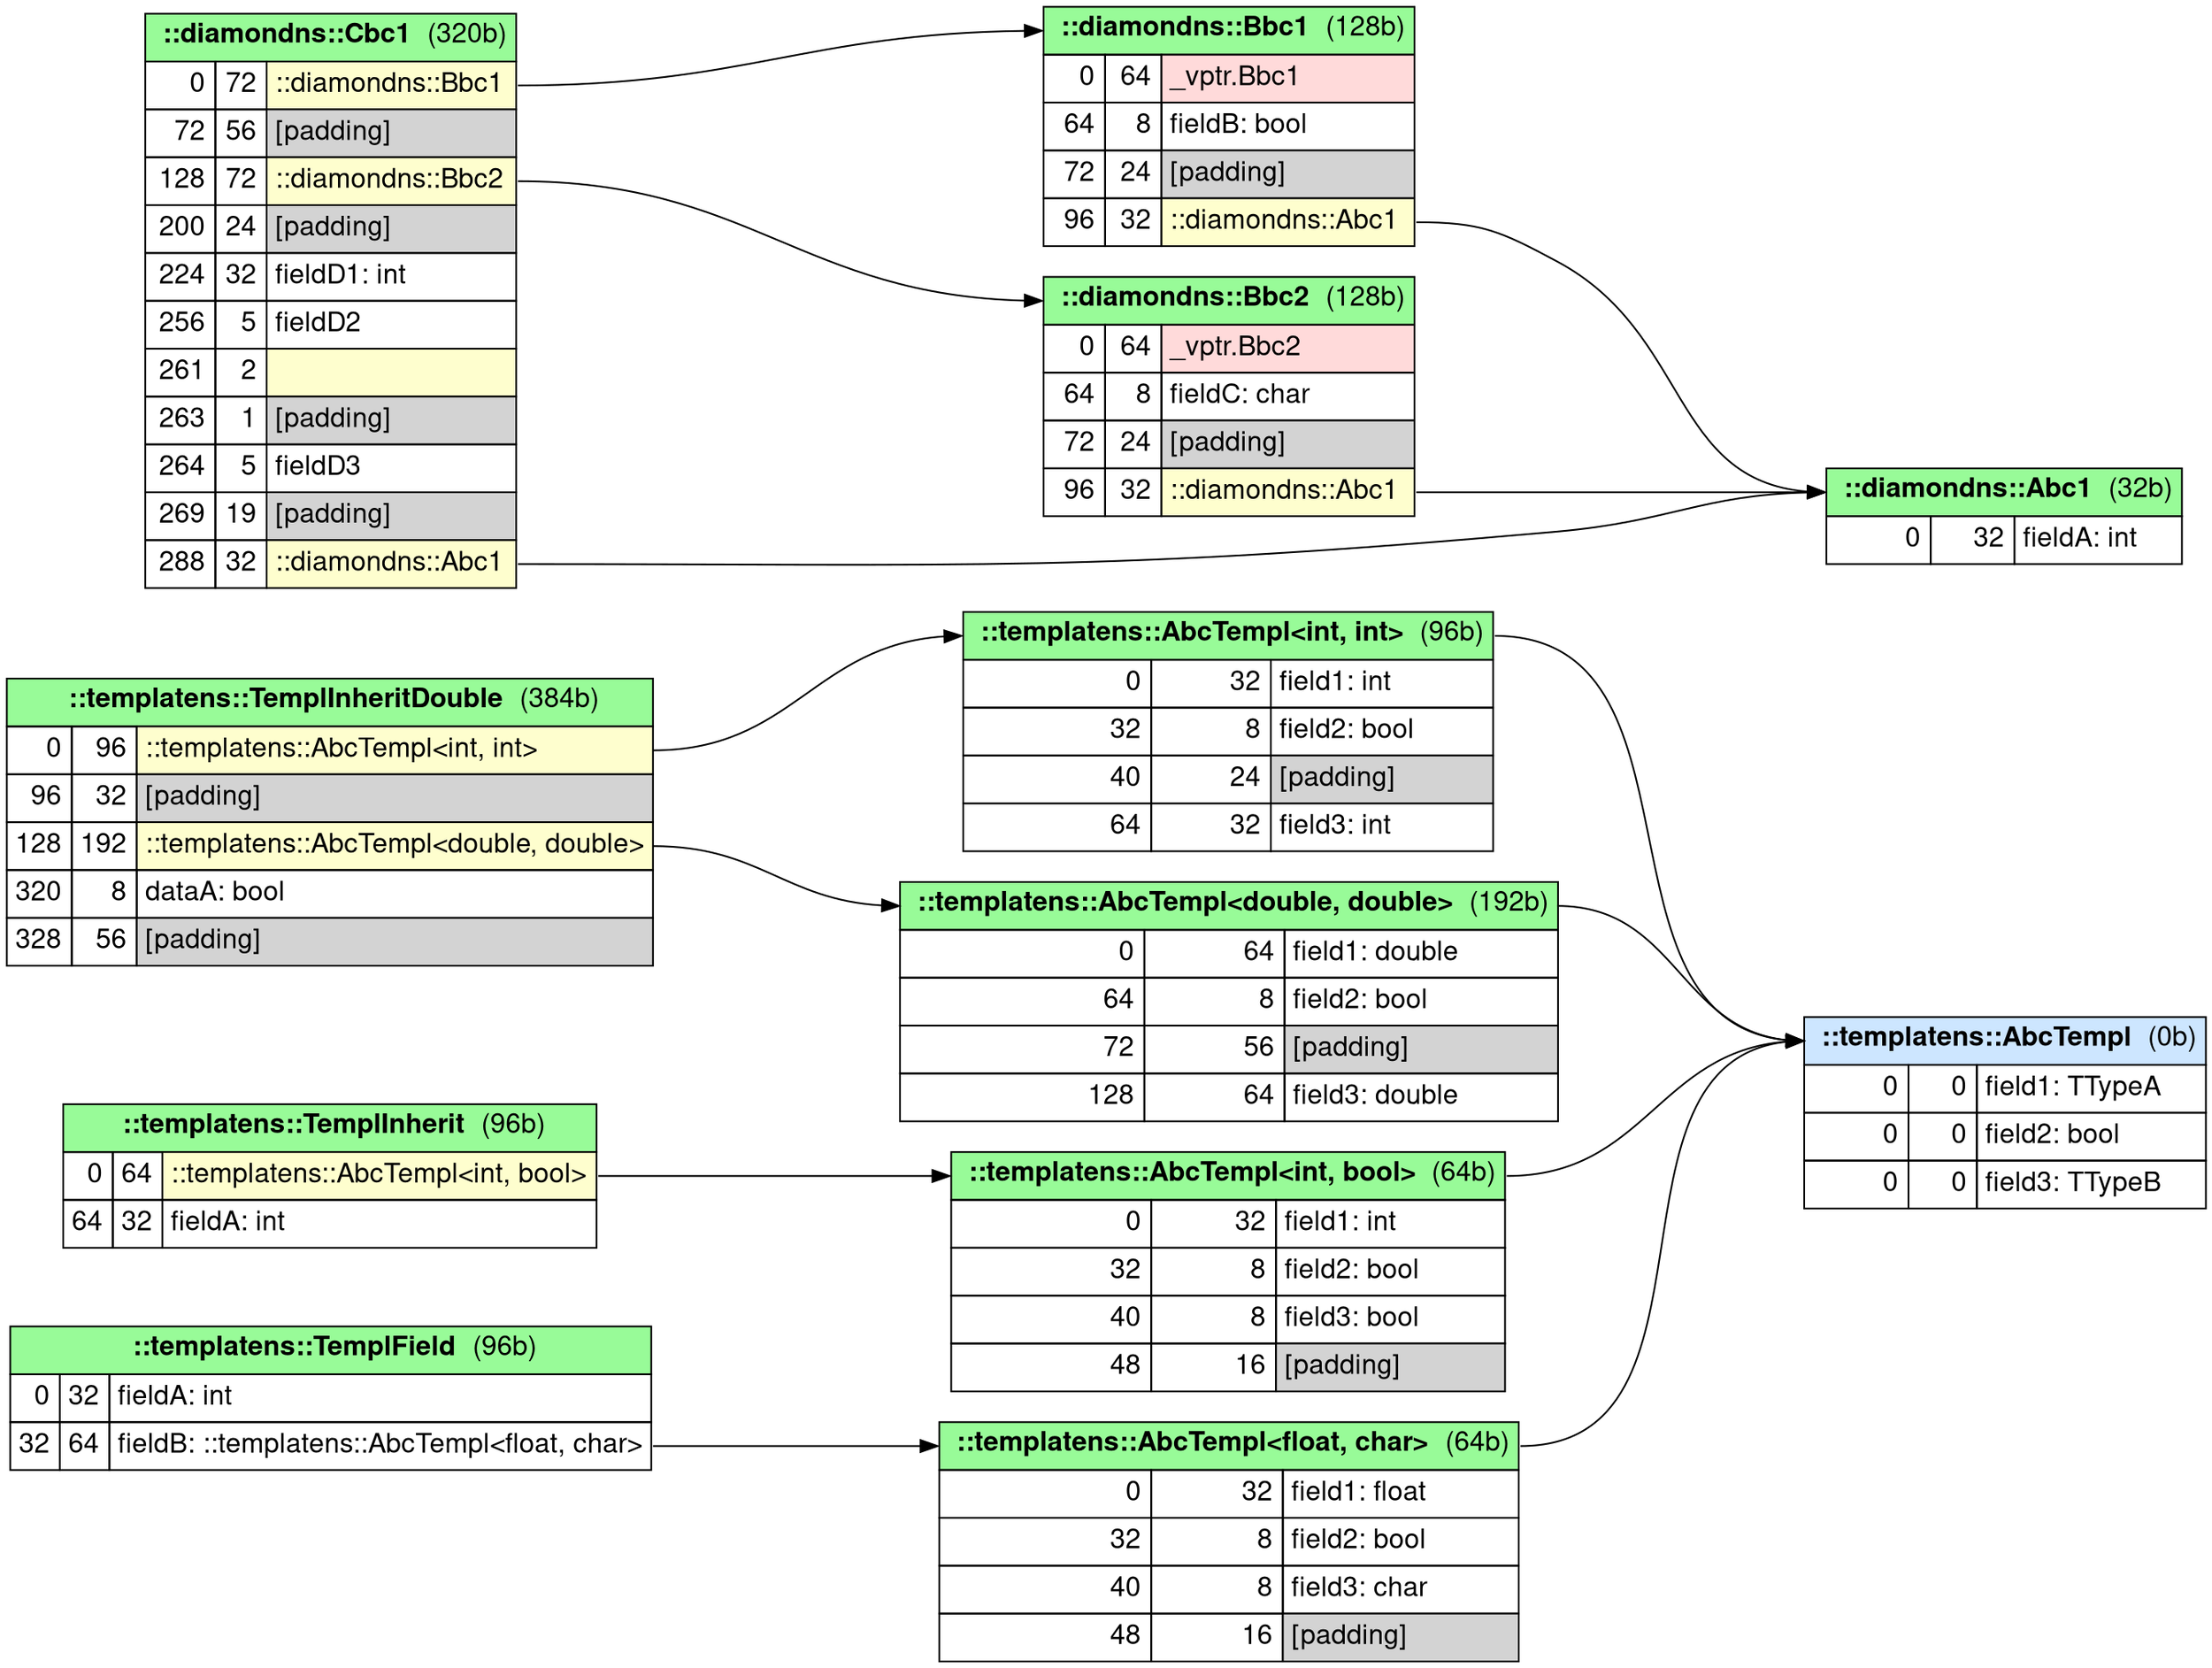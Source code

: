 digraph memory_layout {

fontname="Helvetica,Arial,sans-serif"
node [fontname="Helvetica,Arial,sans-serif"]
edge [fontname="Helvetica,Arial,sans-serif"]

graph [
    rankdir = "LR"
];
node [
    fontsize = "16"
    shape = "record"
];

ranksep = 2


# items subgraph
{

    "-templatens-TemplInheritDouble" [
        shape=plain
        label=
        <<table border="0" cellborder="1" cellspacing="0" cellpadding="4">
            <tr> <td colspan="3" bgcolor="PaleGreen" port='-1'> <b>::templatens::TemplInheritDouble</b>  (384b)</td> </tr>
            <tr> <td align="right" port='in_0'>0</td> <td align="right">96</td> <td align="left" bgcolor='#FEFECE' port='out_0'>::templatens::AbcTempl&lt;int, int&gt;</td> </tr>
            <tr> <td align="right" port='in_1'>96</td> <td align="right">32</td> <td align="left" bgcolor='lightgray' port='out_1'>[padding]</td> </tr>
            <tr> <td align="right" port='in_2'>128</td> <td align="right">192</td> <td align="left" bgcolor='#FEFECE' port='out_2'>::templatens::AbcTempl&lt;double, double&gt;</td> </tr>
            <tr> <td align="right" port='in_3'>320</td> <td align="right">8</td> <td align="left" port='out_3'>dataA: bool</td> </tr>
            <tr> <td align="right" port='in_4'>328</td> <td align="right">56</td> <td align="left" bgcolor='lightgray' port='out_4'>[padding]</td> </tr>
        </table>>
    ]

    "-templatens-TemplInherit" [
        shape=plain
        label=
        <<table border="0" cellborder="1" cellspacing="0" cellpadding="4">
            <tr> <td colspan="3" bgcolor="PaleGreen" port='-1'> <b>::templatens::TemplInherit</b>  (96b)</td> </tr>
            <tr> <td align="right" port='in_0'>0</td> <td align="right">64</td> <td align="left" bgcolor='#FEFECE' port='out_0'>::templatens::AbcTempl&lt;int, bool&gt;</td> </tr>
            <tr> <td align="right" port='in_1'>64</td> <td align="right">32</td> <td align="left" port='out_1'>fieldA: int</td> </tr>
        </table>>
    ]

    "-templatens-TemplField" [
        shape=plain
        label=
        <<table border="0" cellborder="1" cellspacing="0" cellpadding="4">
            <tr> <td colspan="3" bgcolor="PaleGreen" port='-1'> <b>::templatens::TemplField</b>  (96b)</td> </tr>
            <tr> <td align="right" port='in_0'>0</td> <td align="right">32</td> <td align="left" port='out_0'>fieldA: int</td> </tr>
            <tr> <td align="right" port='in_1'>32</td> <td align="right">64</td> <td align="left" port='out_1'>fieldB: ::templatens::AbcTempl&lt;float, char&gt;</td> </tr>
        </table>>
    ]

    "-templatens-AbcTempl" [
        shape=plain
        label=
        <<table border="0" cellborder="1" cellspacing="0" cellpadding="4">
            <tr> <td colspan="3" bgcolor="#cde6ff" port='-1'> <b>::templatens::AbcTempl</b>  (0b)</td> </tr>
            <tr> <td align="right" port='in_0'>0</td> <td align="right">0</td> <td align="left" port='out_0'>field1: TTypeA</td> </tr>
            <tr> <td align="right" port='in_1'>0</td> <td align="right">0</td> <td align="left" port='out_1'>field2: bool</td> </tr>
            <tr> <td align="right" port='in_2'>0</td> <td align="right">0</td> <td align="left" port='out_2'>field3: TTypeB</td> </tr>
        </table>>
    ]

    "-templatens-AbcTempl&lt;double, double&gt;" [
        shape=plain
        label=
        <<table border="0" cellborder="1" cellspacing="0" cellpadding="4">
            <tr> <td colspan="3" bgcolor="PaleGreen" port='-1'> <b>::templatens::AbcTempl&lt;double, double&gt;</b>  (192b)</td> </tr>
            <tr> <td align="right" port='in_0'>0</td> <td align="right">64</td> <td align="left" port='out_0'>field1: double</td> </tr>
            <tr> <td align="right" port='in_1'>64</td> <td align="right">8</td> <td align="left" port='out_1'>field2: bool</td> </tr>
            <tr> <td align="right" port='in_2'>72</td> <td align="right">56</td> <td align="left" bgcolor='lightgray' port='out_2'>[padding]</td> </tr>
            <tr> <td align="right" port='in_3'>128</td> <td align="right">64</td> <td align="left" port='out_3'>field3: double</td> </tr>
        </table>>
    ]

    "-templatens-AbcTempl&lt;int, int&gt;" [
        shape=plain
        label=
        <<table border="0" cellborder="1" cellspacing="0" cellpadding="4">
            <tr> <td colspan="3" bgcolor="PaleGreen" port='-1'> <b>::templatens::AbcTempl&lt;int, int&gt;</b>  (96b)</td> </tr>
            <tr> <td align="right" port='in_0'>0</td> <td align="right">32</td> <td align="left" port='out_0'>field1: int</td> </tr>
            <tr> <td align="right" port='in_1'>32</td> <td align="right">8</td> <td align="left" port='out_1'>field2: bool</td> </tr>
            <tr> <td align="right" port='in_2'>40</td> <td align="right">24</td> <td align="left" bgcolor='lightgray' port='out_2'>[padding]</td> </tr>
            <tr> <td align="right" port='in_3'>64</td> <td align="right">32</td> <td align="left" port='out_3'>field3: int</td> </tr>
        </table>>
    ]

    "-templatens-AbcTempl&lt;int, bool&gt;" [
        shape=plain
        label=
        <<table border="0" cellborder="1" cellspacing="0" cellpadding="4">
            <tr> <td colspan="3" bgcolor="PaleGreen" port='-1'> <b>::templatens::AbcTempl&lt;int, bool&gt;</b>  (64b)</td> </tr>
            <tr> <td align="right" port='in_0'>0</td> <td align="right">32</td> <td align="left" port='out_0'>field1: int</td> </tr>
            <tr> <td align="right" port='in_1'>32</td> <td align="right">8</td> <td align="left" port='out_1'>field2: bool</td> </tr>
            <tr> <td align="right" port='in_2'>40</td> <td align="right">8</td> <td align="left" port='out_2'>field3: bool</td> </tr>
            <tr> <td align="right" port='in_3'>48</td> <td align="right">16</td> <td align="left" bgcolor='lightgray' port='out_3'>[padding]</td> </tr>
        </table>>
    ]

    "-templatens-AbcTempl&lt;float, char&gt;" [
        shape=plain
        label=
        <<table border="0" cellborder="1" cellspacing="0" cellpadding="4">
            <tr> <td colspan="3" bgcolor="PaleGreen" port='-1'> <b>::templatens::AbcTempl&lt;float, char&gt;</b>  (64b)</td> </tr>
            <tr> <td align="right" port='in_0'>0</td> <td align="right">32</td> <td align="left" port='out_0'>field1: float</td> </tr>
            <tr> <td align="right" port='in_1'>32</td> <td align="right">8</td> <td align="left" port='out_1'>field2: bool</td> </tr>
            <tr> <td align="right" port='in_2'>40</td> <td align="right">8</td> <td align="left" port='out_2'>field3: char</td> </tr>
            <tr> <td align="right" port='in_3'>48</td> <td align="right">16</td> <td align="left" bgcolor='lightgray' port='out_3'>[padding]</td> </tr>
        </table>>
    ]

    "-diamondns-Cbc1" [
        shape=plain
        label=
        <<table border="0" cellborder="1" cellspacing="0" cellpadding="4">
            <tr> <td colspan="3" bgcolor="PaleGreen" port='-1'> <b>::diamondns::Cbc1</b>  (320b)</td> </tr>
            <tr> <td align="right" port='in_0'>0</td> <td align="right">72</td> <td align="left" bgcolor='#FEFECE' port='out_0'>::diamondns::Bbc1</td> </tr>
            <tr> <td align="right" port='in_1'>72</td> <td align="right">56</td> <td align="left" bgcolor='lightgray' port='out_1'>[padding]</td> </tr>
            <tr> <td align="right" port='in_2'>128</td> <td align="right">72</td> <td align="left" bgcolor='#FEFECE' port='out_2'>::diamondns::Bbc2</td> </tr>
            <tr> <td align="right" port='in_3'>200</td> <td align="right">24</td> <td align="left" bgcolor='lightgray' port='out_3'>[padding]</td> </tr>
            <tr> <td align="right" port='in_4'>224</td> <td align="right">32</td> <td align="left" port='out_4'>fieldD1: int</td> </tr>
            <tr> <td align="right" port='in_5'>256</td> <td align="right">5</td> <td align="left" port='out_5'>fieldD2</td> </tr>
            <tr> <td align="right" port='in_6'>261</td> <td align="right">2</td> <td align="left" bgcolor='#FEFECE' port='out_6'></td> </tr>
            <tr> <td align="right" port='in_7'>263</td> <td align="right">1</td> <td align="left" bgcolor='lightgray' port='out_7'>[padding]</td> </tr>
            <tr> <td align="right" port='in_8'>264</td> <td align="right">5</td> <td align="left" port='out_8'>fieldD3</td> </tr>
            <tr> <td align="right" port='in_9'>269</td> <td align="right">19</td> <td align="left" bgcolor='lightgray' port='out_9'>[padding]</td> </tr>
            <tr> <td align="right" port='in_10'>288</td> <td align="right">32</td> <td align="left" bgcolor='#FEFECE' port='out_10'>::diamondns::Abc1</td> </tr>
        </table>>
    ]

    "-diamondns-Bbc2" [
        shape=plain
        label=
        <<table border="0" cellborder="1" cellspacing="0" cellpadding="4">
            <tr> <td colspan="3" bgcolor="PaleGreen" port='-1'> <b>::diamondns::Bbc2</b>  (128b)</td> </tr>
            <tr> <td align="right" port='in_0'>0</td> <td align="right">64</td> <td align="left" bgcolor='#ffdada' port='out_0'>_vptr.Bbc2</td> </tr>
            <tr> <td align="right" port='in_1'>64</td> <td align="right">8</td> <td align="left" port='out_1'>fieldC: char</td> </tr>
            <tr> <td align="right" port='in_2'>72</td> <td align="right">24</td> <td align="left" bgcolor='lightgray' port='out_2'>[padding]</td> </tr>
            <tr> <td align="right" port='in_3'>96</td> <td align="right">32</td> <td align="left" bgcolor='#FEFECE' port='out_3'>::diamondns::Abc1</td> </tr>
        </table>>
    ]

    "-diamondns-Bbc1" [
        shape=plain
        label=
        <<table border="0" cellborder="1" cellspacing="0" cellpadding="4">
            <tr> <td colspan="3" bgcolor="PaleGreen" port='-1'> <b>::diamondns::Bbc1</b>  (128b)</td> </tr>
            <tr> <td align="right" port='in_0'>0</td> <td align="right">64</td> <td align="left" bgcolor='#ffdada' port='out_0'>_vptr.Bbc1</td> </tr>
            <tr> <td align="right" port='in_1'>64</td> <td align="right">8</td> <td align="left" port='out_1'>fieldB: bool</td> </tr>
            <tr> <td align="right" port='in_2'>72</td> <td align="right">24</td> <td align="left" bgcolor='lightgray' port='out_2'>[padding]</td> </tr>
            <tr> <td align="right" port='in_3'>96</td> <td align="right">32</td> <td align="left" bgcolor='#FEFECE' port='out_3'>::diamondns::Abc1</td> </tr>
        </table>>
    ]

    "-diamondns-Abc1" [
        shape=plain
        label=
        <<table border="0" cellborder="1" cellspacing="0" cellpadding="4">
            <tr> <td colspan="3" bgcolor="PaleGreen" port='-1'> <b>::diamondns::Abc1</b>  (32b)</td> </tr>
            <tr> <td align="right" port='in_0'>0</td> <td align="right">32</td> <td align="left" port='out_0'>fieldA: int</td> </tr>
        </table>>
    ]


    "-templatens-TemplInheritDouble":"out_0" -> "-templatens-AbcTempl&lt;int, int&gt;":"-1"
    "-templatens-TemplInheritDouble":"out_2" -> "-templatens-AbcTempl&lt;double, double&gt;":"-1"
    "-templatens-TemplInherit":"out_0" -> "-templatens-AbcTempl&lt;int, bool&gt;":"-1"
    "-templatens-TemplField":"out_1" -> "-templatens-AbcTempl&lt;float, char&gt;":"-1"
    "-templatens-AbcTempl&lt;double, double&gt;":"-1" -> "-templatens-AbcTempl":"-1"
    "-templatens-AbcTempl&lt;int, int&gt;":"-1" -> "-templatens-AbcTempl":"-1"
    "-templatens-AbcTempl&lt;int, bool&gt;":"-1" -> "-templatens-AbcTempl":"-1"
    "-templatens-AbcTempl&lt;float, char&gt;":"-1" -> "-templatens-AbcTempl":"-1"
    "-diamondns-Cbc1":"out_0" -> "-diamondns-Bbc1":"-1"
    "-diamondns-Cbc1":"out_2" -> "-diamondns-Bbc2":"-1"
    "-diamondns-Cbc1":"out_10" -> "-diamondns-Abc1":"-1"
    "-diamondns-Bbc2":"out_3" -> "-diamondns-Abc1":"-1"
    "-diamondns-Bbc1":"out_3" -> "-diamondns-Abc1":"-1"

}  # end of items subgraph

}  # end of graph
